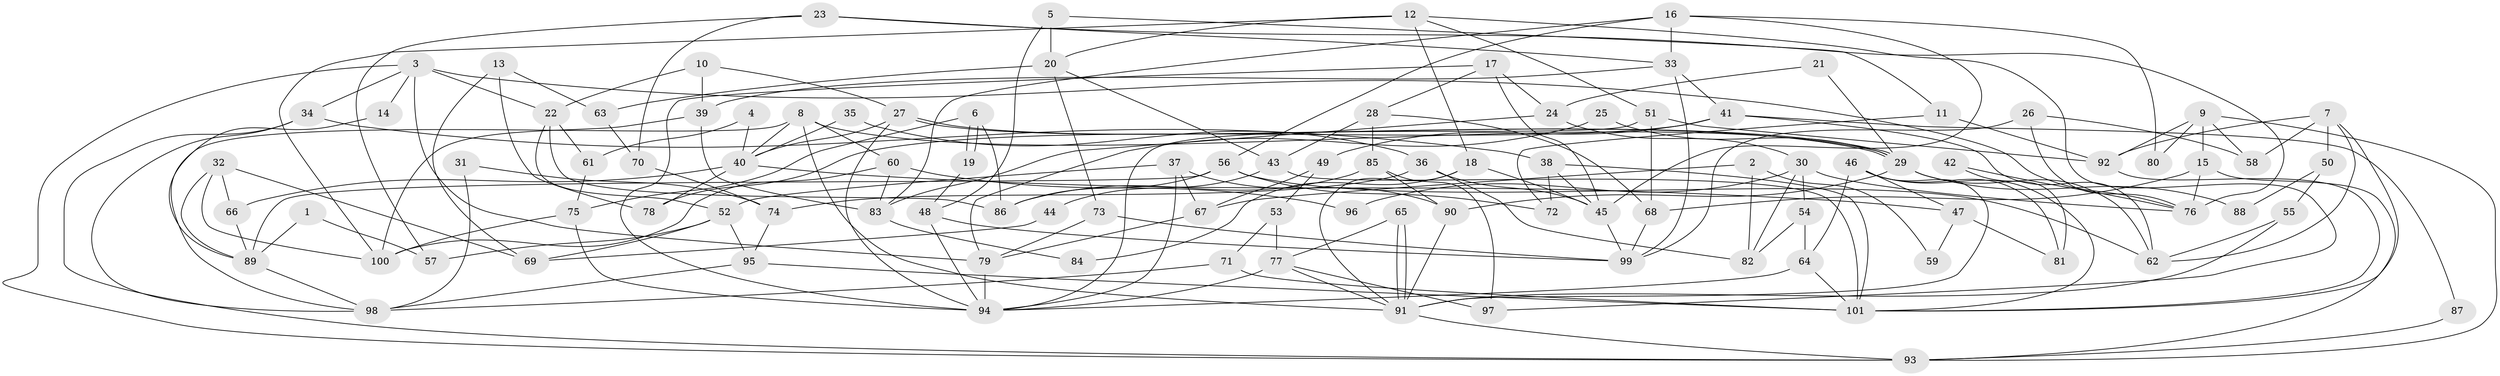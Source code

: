 // coarse degree distribution, {7: 0.13333333333333333, 4: 0.3333333333333333, 2: 0.06666666666666667, 5: 0.03333333333333333, 3: 0.16666666666666666, 1: 0.03333333333333333, 6: 0.06666666666666667, 14: 0.03333333333333333, 9: 0.03333333333333333, 8: 0.06666666666666667, 10: 0.03333333333333333}
// Generated by graph-tools (version 1.1) at 2025/53/03/04/25 21:53:57]
// undirected, 101 vertices, 202 edges
graph export_dot {
graph [start="1"]
  node [color=gray90,style=filled];
  1;
  2;
  3;
  4;
  5;
  6;
  7;
  8;
  9;
  10;
  11;
  12;
  13;
  14;
  15;
  16;
  17;
  18;
  19;
  20;
  21;
  22;
  23;
  24;
  25;
  26;
  27;
  28;
  29;
  30;
  31;
  32;
  33;
  34;
  35;
  36;
  37;
  38;
  39;
  40;
  41;
  42;
  43;
  44;
  45;
  46;
  47;
  48;
  49;
  50;
  51;
  52;
  53;
  54;
  55;
  56;
  57;
  58;
  59;
  60;
  61;
  62;
  63;
  64;
  65;
  66;
  67;
  68;
  69;
  70;
  71;
  72;
  73;
  74;
  75;
  76;
  77;
  78;
  79;
  80;
  81;
  82;
  83;
  84;
  85;
  86;
  87;
  88;
  89;
  90;
  91;
  92;
  93;
  94;
  95;
  96;
  97;
  98;
  99;
  100;
  101;
  1 -- 89;
  1 -- 57;
  2 -- 67;
  2 -- 82;
  2 -- 59;
  3 -- 34;
  3 -- 79;
  3 -- 14;
  3 -- 22;
  3 -- 76;
  3 -- 93;
  4 -- 40;
  4 -- 61;
  5 -- 11;
  5 -- 48;
  5 -- 20;
  6 -- 19;
  6 -- 19;
  6 -- 86;
  6 -- 75;
  7 -- 92;
  7 -- 62;
  7 -- 50;
  7 -- 58;
  7 -- 101;
  8 -- 40;
  8 -- 98;
  8 -- 29;
  8 -- 60;
  8 -- 91;
  9 -- 93;
  9 -- 58;
  9 -- 15;
  9 -- 80;
  9 -- 92;
  10 -- 27;
  10 -- 22;
  10 -- 39;
  11 -- 72;
  11 -- 92;
  12 -- 100;
  12 -- 20;
  12 -- 18;
  12 -- 51;
  12 -- 97;
  13 -- 78;
  13 -- 69;
  13 -- 63;
  14 -- 89;
  15 -- 93;
  15 -- 68;
  15 -- 76;
  16 -- 33;
  16 -- 45;
  16 -- 56;
  16 -- 80;
  16 -- 83;
  17 -- 28;
  17 -- 24;
  17 -- 45;
  17 -- 94;
  18 -- 91;
  18 -- 45;
  18 -- 84;
  19 -- 48;
  20 -- 43;
  20 -- 63;
  20 -- 73;
  21 -- 24;
  21 -- 29;
  22 -- 86;
  22 -- 52;
  22 -- 61;
  23 -- 76;
  23 -- 33;
  23 -- 57;
  23 -- 70;
  24 -- 30;
  24 -- 83;
  25 -- 29;
  25 -- 79;
  26 -- 76;
  26 -- 99;
  26 -- 58;
  27 -- 94;
  27 -- 29;
  27 -- 29;
  27 -- 40;
  28 -- 85;
  28 -- 68;
  28 -- 43;
  29 -- 62;
  29 -- 88;
  29 -- 90;
  30 -- 76;
  30 -- 82;
  30 -- 54;
  30 -- 96;
  31 -- 74;
  31 -- 98;
  32 -- 89;
  32 -- 100;
  32 -- 66;
  32 -- 69;
  33 -- 99;
  33 -- 39;
  33 -- 41;
  34 -- 93;
  34 -- 38;
  34 -- 98;
  35 -- 36;
  35 -- 40;
  36 -- 74;
  36 -- 45;
  36 -- 82;
  37 -- 90;
  37 -- 94;
  37 -- 52;
  37 -- 67;
  38 -- 45;
  38 -- 101;
  38 -- 72;
  39 -- 83;
  39 -- 100;
  40 -- 66;
  40 -- 47;
  40 -- 78;
  41 -- 49;
  41 -- 62;
  41 -- 78;
  41 -- 87;
  42 -- 76;
  42 -- 81;
  43 -- 101;
  43 -- 44;
  44 -- 69;
  45 -- 99;
  46 -- 91;
  46 -- 101;
  46 -- 47;
  46 -- 64;
  46 -- 81;
  47 -- 59;
  47 -- 81;
  48 -- 99;
  48 -- 94;
  49 -- 67;
  49 -- 53;
  50 -- 55;
  50 -- 88;
  51 -- 92;
  51 -- 68;
  51 -- 94;
  52 -- 57;
  52 -- 69;
  52 -- 95;
  53 -- 71;
  53 -- 77;
  54 -- 64;
  54 -- 82;
  55 -- 91;
  55 -- 62;
  56 -- 62;
  56 -- 72;
  56 -- 86;
  56 -- 89;
  60 -- 100;
  60 -- 83;
  60 -- 96;
  61 -- 75;
  63 -- 70;
  64 -- 94;
  64 -- 101;
  65 -- 77;
  65 -- 91;
  65 -- 91;
  66 -- 89;
  67 -- 79;
  68 -- 99;
  70 -- 74;
  71 -- 101;
  71 -- 98;
  73 -- 99;
  73 -- 79;
  74 -- 95;
  75 -- 94;
  75 -- 100;
  77 -- 91;
  77 -- 94;
  77 -- 97;
  79 -- 94;
  83 -- 84;
  85 -- 90;
  85 -- 97;
  85 -- 86;
  87 -- 93;
  89 -- 98;
  90 -- 91;
  91 -- 93;
  92 -- 101;
  95 -- 101;
  95 -- 98;
}
